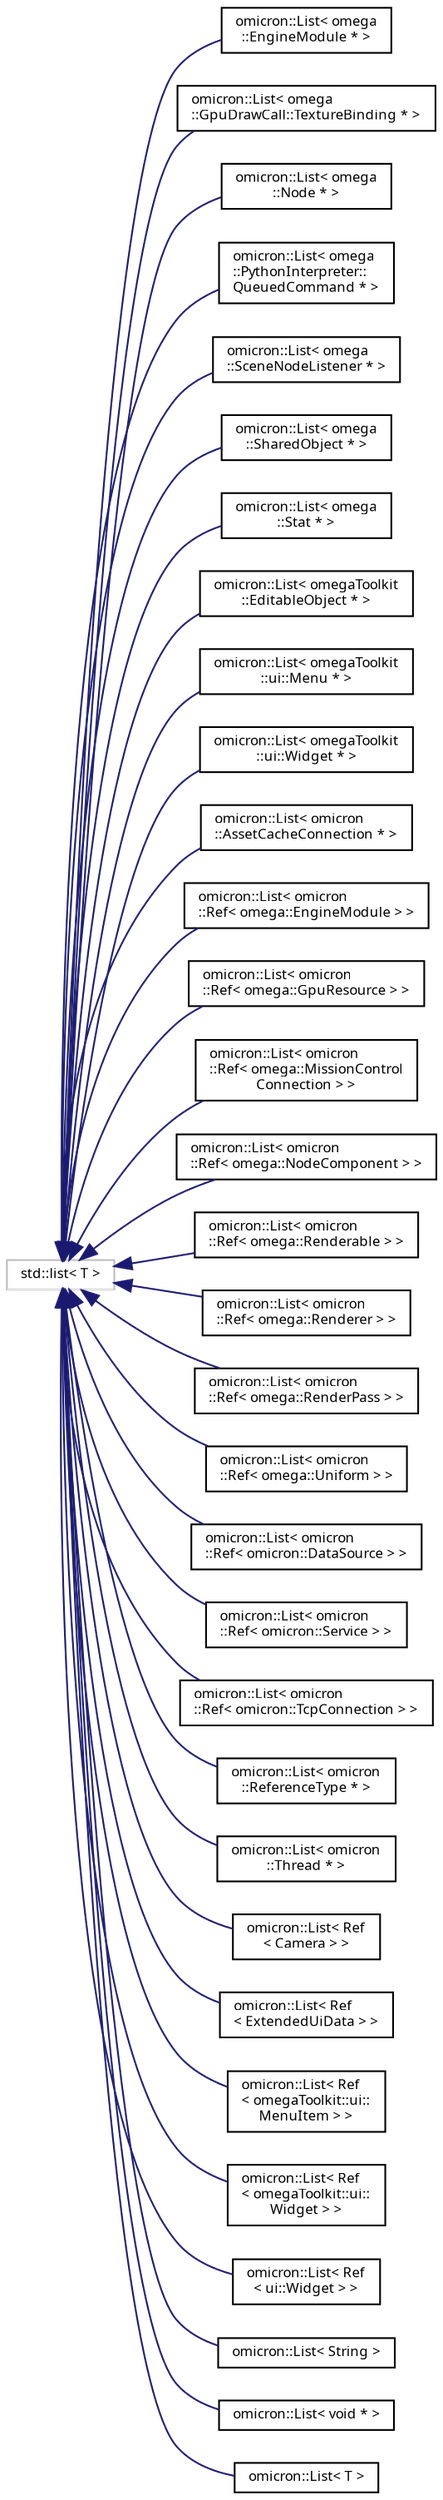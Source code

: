 digraph "Graphical Class Hierarchy"
{
  bgcolor="transparent";
  edge [fontname="FreeSans.ttf",fontsize="8",labelfontname="FreeSans.ttf",labelfontsize="8"];
  node [fontname="FreeSans.ttf",fontsize="8",shape=record];
  rankdir="LR";
  Node1 [label="std::list\< T \>",height=0.2,width=0.4,color="grey75",tooltip="STL class. "];
  Node1 -> Node2 [dir="back",color="midnightblue",fontsize="8",style="solid",fontname="FreeSans.ttf"];
  Node2 [label="omicron::List\< omega\l::EngineModule * \>",height=0.2,width=0.4,color="black",URL="$classomicron_1_1_list.html"];
  Node1 -> Node3 [dir="back",color="midnightblue",fontsize="8",style="solid",fontname="FreeSans.ttf"];
  Node3 [label="omicron::List\< omega\l::GpuDrawCall::TextureBinding * \>",height=0.2,width=0.4,color="black",URL="$classomicron_1_1_list.html"];
  Node1 -> Node4 [dir="back",color="midnightblue",fontsize="8",style="solid",fontname="FreeSans.ttf"];
  Node4 [label="omicron::List\< omega\l::Node * \>",height=0.2,width=0.4,color="black",URL="$classomicron_1_1_list.html"];
  Node1 -> Node5 [dir="back",color="midnightblue",fontsize="8",style="solid",fontname="FreeSans.ttf"];
  Node5 [label="omicron::List\< omega\l::PythonInterpreter::\lQueuedCommand * \>",height=0.2,width=0.4,color="black",URL="$classomicron_1_1_list.html"];
  Node1 -> Node6 [dir="back",color="midnightblue",fontsize="8",style="solid",fontname="FreeSans.ttf"];
  Node6 [label="omicron::List\< omega\l::SceneNodeListener * \>",height=0.2,width=0.4,color="black",URL="$classomicron_1_1_list.html"];
  Node1 -> Node7 [dir="back",color="midnightblue",fontsize="8",style="solid",fontname="FreeSans.ttf"];
  Node7 [label="omicron::List\< omega\l::SharedObject * \>",height=0.2,width=0.4,color="black",URL="$classomicron_1_1_list.html"];
  Node1 -> Node8 [dir="back",color="midnightblue",fontsize="8",style="solid",fontname="FreeSans.ttf"];
  Node8 [label="omicron::List\< omega\l::Stat * \>",height=0.2,width=0.4,color="black",URL="$classomicron_1_1_list.html"];
  Node1 -> Node9 [dir="back",color="midnightblue",fontsize="8",style="solid",fontname="FreeSans.ttf"];
  Node9 [label="omicron::List\< omegaToolkit\l::EditableObject * \>",height=0.2,width=0.4,color="black",URL="$classomicron_1_1_list.html"];
  Node1 -> Node10 [dir="back",color="midnightblue",fontsize="8",style="solid",fontname="FreeSans.ttf"];
  Node10 [label="omicron::List\< omegaToolkit\l::ui::Menu * \>",height=0.2,width=0.4,color="black",URL="$classomicron_1_1_list.html"];
  Node1 -> Node11 [dir="back",color="midnightblue",fontsize="8",style="solid",fontname="FreeSans.ttf"];
  Node11 [label="omicron::List\< omegaToolkit\l::ui::Widget * \>",height=0.2,width=0.4,color="black",URL="$classomicron_1_1_list.html"];
  Node1 -> Node12 [dir="back",color="midnightblue",fontsize="8",style="solid",fontname="FreeSans.ttf"];
  Node12 [label="omicron::List\< omicron\l::AssetCacheConnection * \>",height=0.2,width=0.4,color="black",URL="$classomicron_1_1_list.html"];
  Node1 -> Node13 [dir="back",color="midnightblue",fontsize="8",style="solid",fontname="FreeSans.ttf"];
  Node13 [label="omicron::List\< omicron\l::Ref\< omega::EngineModule \> \>",height=0.2,width=0.4,color="black",URL="$classomicron_1_1_list.html"];
  Node1 -> Node14 [dir="back",color="midnightblue",fontsize="8",style="solid",fontname="FreeSans.ttf"];
  Node14 [label="omicron::List\< omicron\l::Ref\< omega::GpuResource \> \>",height=0.2,width=0.4,color="black",URL="$classomicron_1_1_list.html"];
  Node1 -> Node15 [dir="back",color="midnightblue",fontsize="8",style="solid",fontname="FreeSans.ttf"];
  Node15 [label="omicron::List\< omicron\l::Ref\< omega::MissionControl\lConnection \> \>",height=0.2,width=0.4,color="black",URL="$classomicron_1_1_list.html"];
  Node1 -> Node16 [dir="back",color="midnightblue",fontsize="8",style="solid",fontname="FreeSans.ttf"];
  Node16 [label="omicron::List\< omicron\l::Ref\< omega::NodeComponent \> \>",height=0.2,width=0.4,color="black",URL="$classomicron_1_1_list.html"];
  Node1 -> Node17 [dir="back",color="midnightblue",fontsize="8",style="solid",fontname="FreeSans.ttf"];
  Node17 [label="omicron::List\< omicron\l::Ref\< omega::Renderable \> \>",height=0.2,width=0.4,color="black",URL="$classomicron_1_1_list.html"];
  Node1 -> Node18 [dir="back",color="midnightblue",fontsize="8",style="solid",fontname="FreeSans.ttf"];
  Node18 [label="omicron::List\< omicron\l::Ref\< omega::Renderer \> \>",height=0.2,width=0.4,color="black",URL="$classomicron_1_1_list.html"];
  Node1 -> Node19 [dir="back",color="midnightblue",fontsize="8",style="solid",fontname="FreeSans.ttf"];
  Node19 [label="omicron::List\< omicron\l::Ref\< omega::RenderPass \> \>",height=0.2,width=0.4,color="black",URL="$classomicron_1_1_list.html"];
  Node1 -> Node20 [dir="back",color="midnightblue",fontsize="8",style="solid",fontname="FreeSans.ttf"];
  Node20 [label="omicron::List\< omicron\l::Ref\< omega::Uniform \> \>",height=0.2,width=0.4,color="black",URL="$classomicron_1_1_list.html"];
  Node1 -> Node21 [dir="back",color="midnightblue",fontsize="8",style="solid",fontname="FreeSans.ttf"];
  Node21 [label="omicron::List\< omicron\l::Ref\< omicron::DataSource \> \>",height=0.2,width=0.4,color="black",URL="$classomicron_1_1_list.html"];
  Node1 -> Node22 [dir="back",color="midnightblue",fontsize="8",style="solid",fontname="FreeSans.ttf"];
  Node22 [label="omicron::List\< omicron\l::Ref\< omicron::Service \> \>",height=0.2,width=0.4,color="black",URL="$classomicron_1_1_list.html"];
  Node1 -> Node23 [dir="back",color="midnightblue",fontsize="8",style="solid",fontname="FreeSans.ttf"];
  Node23 [label="omicron::List\< omicron\l::Ref\< omicron::TcpConnection \> \>",height=0.2,width=0.4,color="black",URL="$classomicron_1_1_list.html"];
  Node1 -> Node24 [dir="back",color="midnightblue",fontsize="8",style="solid",fontname="FreeSans.ttf"];
  Node24 [label="omicron::List\< omicron\l::ReferenceType * \>",height=0.2,width=0.4,color="black",URL="$classomicron_1_1_list.html"];
  Node1 -> Node25 [dir="back",color="midnightblue",fontsize="8",style="solid",fontname="FreeSans.ttf"];
  Node25 [label="omicron::List\< omicron\l::Thread * \>",height=0.2,width=0.4,color="black",URL="$classomicron_1_1_list.html"];
  Node1 -> Node26 [dir="back",color="midnightblue",fontsize="8",style="solid",fontname="FreeSans.ttf"];
  Node26 [label="omicron::List\< Ref\l\< Camera \> \>",height=0.2,width=0.4,color="black",URL="$classomicron_1_1_list.html"];
  Node1 -> Node27 [dir="back",color="midnightblue",fontsize="8",style="solid",fontname="FreeSans.ttf"];
  Node27 [label="omicron::List\< Ref\l\< ExtendedUiData \> \>",height=0.2,width=0.4,color="black",URL="$classomicron_1_1_list.html"];
  Node1 -> Node28 [dir="back",color="midnightblue",fontsize="8",style="solid",fontname="FreeSans.ttf"];
  Node28 [label="omicron::List\< Ref\l\< omegaToolkit::ui::\lMenuItem \> \>",height=0.2,width=0.4,color="black",URL="$classomicron_1_1_list.html"];
  Node1 -> Node29 [dir="back",color="midnightblue",fontsize="8",style="solid",fontname="FreeSans.ttf"];
  Node29 [label="omicron::List\< Ref\l\< omegaToolkit::ui::\lWidget \> \>",height=0.2,width=0.4,color="black",URL="$classomicron_1_1_list.html"];
  Node1 -> Node30 [dir="back",color="midnightblue",fontsize="8",style="solid",fontname="FreeSans.ttf"];
  Node30 [label="omicron::List\< Ref\l\< ui::Widget \> \>",height=0.2,width=0.4,color="black",URL="$classomicron_1_1_list.html"];
  Node1 -> Node31 [dir="back",color="midnightblue",fontsize="8",style="solid",fontname="FreeSans.ttf"];
  Node31 [label="omicron::List\< String \>",height=0.2,width=0.4,color="black",URL="$classomicron_1_1_list.html"];
  Node1 -> Node32 [dir="back",color="midnightblue",fontsize="8",style="solid",fontname="FreeSans.ttf"];
  Node32 [label="omicron::List\< void * \>",height=0.2,width=0.4,color="black",URL="$classomicron_1_1_list.html"];
  Node1 -> Node33 [dir="back",color="midnightblue",fontsize="8",style="solid",fontname="FreeSans.ttf"];
  Node33 [label="omicron::List\< T \>",height=0.2,width=0.4,color="black",URL="$classomicron_1_1_list.html",tooltip="List is usually a lightweight wrapper around a standard library list implementation. "];
}
